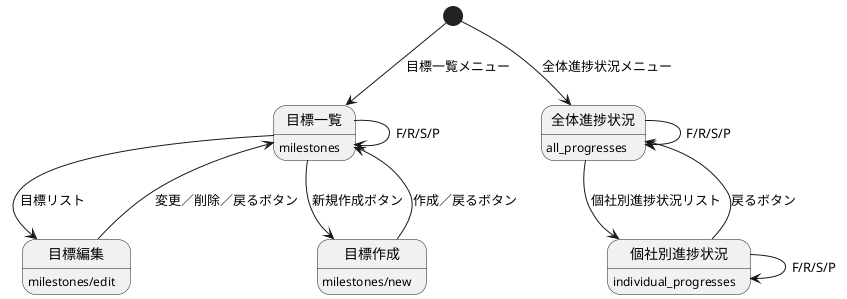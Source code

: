 @startuml 目標管理
[*]--> 目標一覧: 目標一覧メニュー

目標一覧 --> 目標編集: 目標リスト
目標編集 --> 目標一覧: 変更／削除／戻るボタン

目標一覧 --> 目標作成: 新規作成ボタン
目標作成 --> 目標一覧: 作成／戻るボタン

目標一覧 --> 目標一覧: F/R/S/P

目標一覧: milestones
目標作成: milestones/new
目標編集: milestones/edit

[*] --> 全体進捗状況: 全体進捗状況メニュー

全体進捗状況 --> 個社別進捗状況: 個社別進捗状況リスト
個社別進捗状況 --> 全体進捗状況: 戻るボタン

全体進捗状況 --> 全体進捗状況: F/R/S/P
個社別進捗状況 --> 個社別進捗状況: F/R/S/P

全体進捗状況: all_progresses
個社別進捗状況: individual_progresses
@enduml